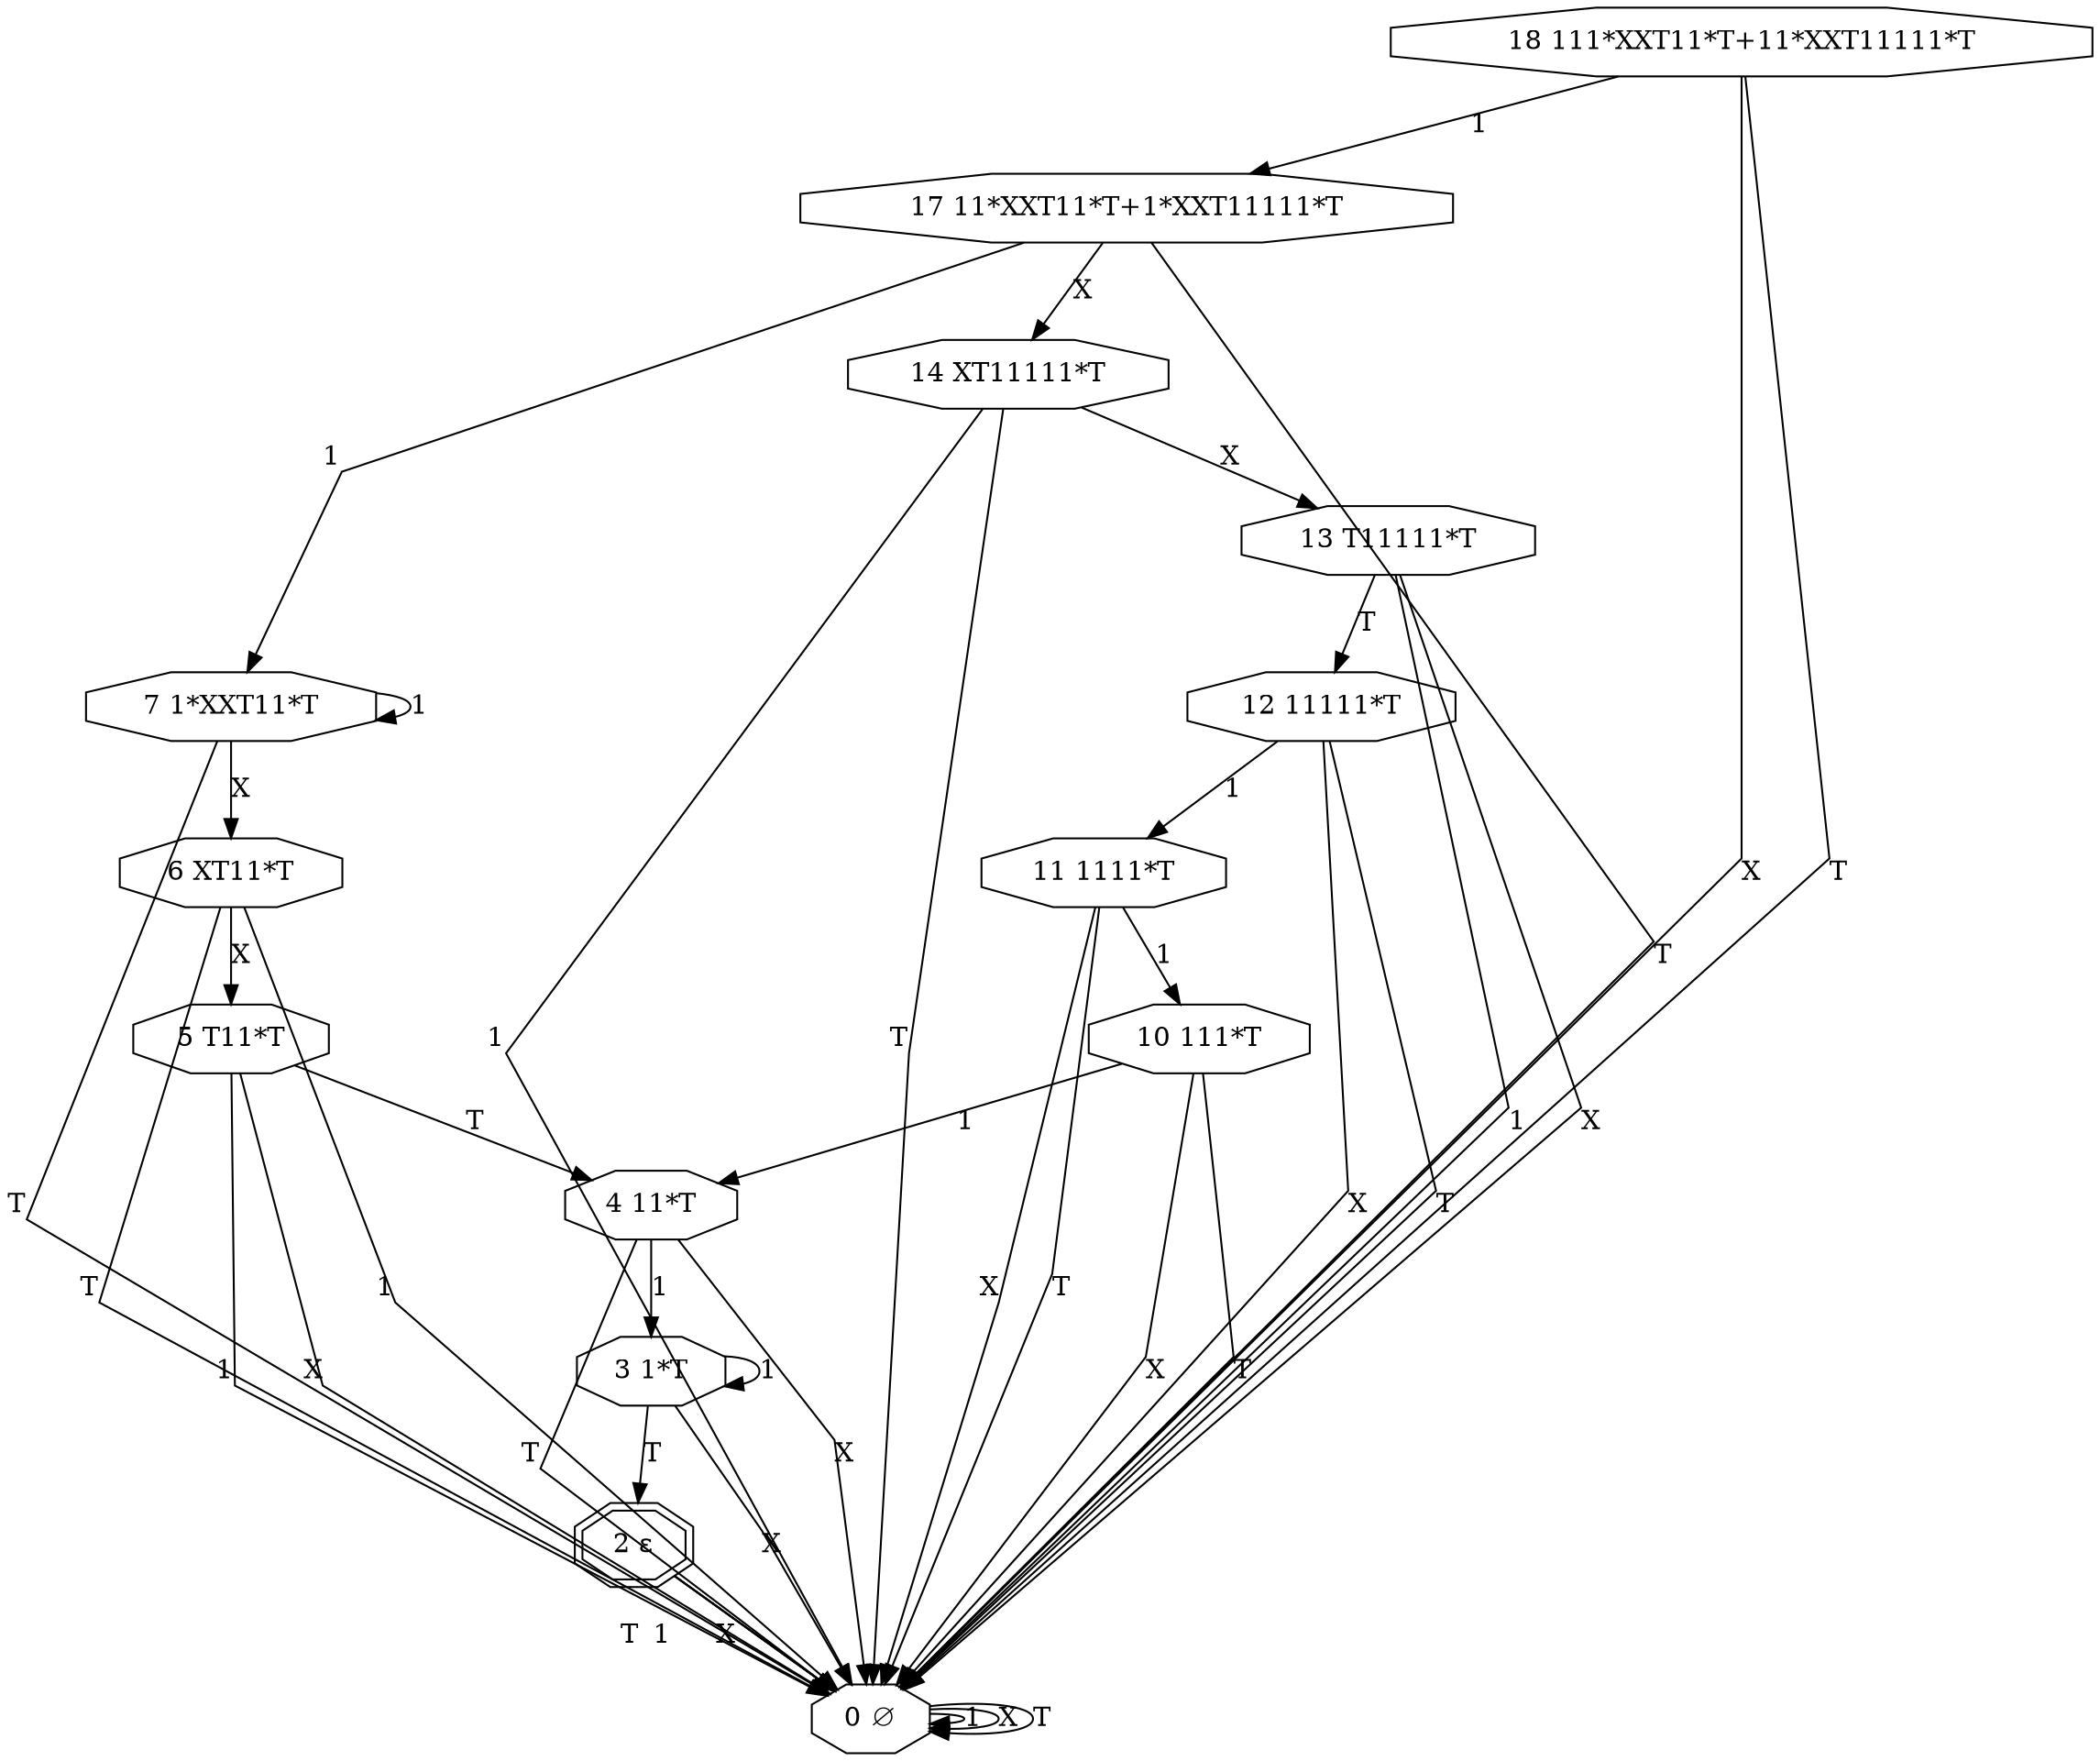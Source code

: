digraph g
{
graph [ splines = false ] 
18 [shape=octagon label="18 111*XXT11*T+11*XXT11111*T"]
18 -> 17 [label=1] 
18 -> 0 [label=X] 
18 -> 0 [label=T] 
17 [shape=octagon label="17 11*XXT11*T+1*XXT11111*T"]
17 -> 7 [label=1] 
17 -> 14 [label=X] 
17 -> 0 [label=T] 
0 [shape=octagon label="0 &#8709;"]
0 -> 0 [label=1] 
0 -> 0 [label=X] 
0 -> 0 [label=T] 
7 [shape=octagon label="7 1*XXT11*T"]
7 -> 7 [label=1] 
7 -> 6 [label=X] 
7 -> 0 [label=T] 
14 [shape=octagon label="14 XT11111*T"]
14 -> 0 [label=1] 
14 -> 13 [label=X] 
14 -> 0 [label=T] 
6 [shape=octagon label="6 XT11*T"]
6 -> 0 [label=1] 
6 -> 5 [label=X] 
6 -> 0 [label=T] 
13 [shape=octagon label="13 T11111*T"]
13 -> 0 [label=1] 
13 -> 0 [label=X] 
13 -> 12 [label=T] 
5 [shape=octagon label="5 T11*T"]
5 -> 0 [label=1] 
5 -> 0 [label=X] 
5 -> 4 [label=T] 
12 [shape=octagon label="12 11111*T"]
12 -> 11 [label=1] 
12 -> 0 [label=X] 
12 -> 0 [label=T] 
4 [shape=octagon label="4 11*T"]
4 -> 3 [label=1] 
4 -> 0 [label=X] 
4 -> 0 [label=T] 
11 [shape=octagon label="11 1111*T"]
11 -> 10 [label=1] 
11 -> 0 [label=X] 
11 -> 0 [label=T] 
3 [shape=octagon label="3 1*T"]
3 -> 3 [label=1] 
3 -> 0 [label=X] 
3 -> 2 [label=T] 
10 [shape=octagon label="10 111*T"]
10 -> 4 [label=1] 
10 -> 0 [label=X] 
10 -> 0 [label=T] 
2 [shape=doubleoctagon label="2 &#949;"]
2 -> 0 [label=1] 
2 -> 0 [label=X] 
2 -> 0 [label=T] 
}
